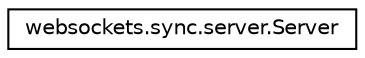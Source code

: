 digraph "Graphical Class Hierarchy"
{
 // LATEX_PDF_SIZE
  edge [fontname="Helvetica",fontsize="10",labelfontname="Helvetica",labelfontsize="10"];
  node [fontname="Helvetica",fontsize="10",shape=record];
  rankdir="LR";
  Node0 [label="websockets.sync.server.Server",height=0.2,width=0.4,color="black", fillcolor="white", style="filled",URL="$classwebsockets_1_1sync_1_1server_1_1Server.html",tooltip=" "];
}
